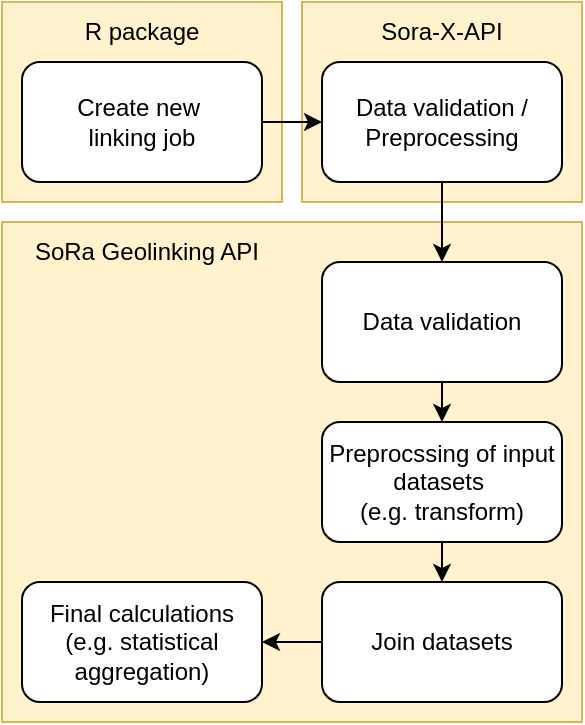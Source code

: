 <mxfile version="26.0.15">
  <diagram name="Seite-1" id="sL4I3fEVuxmReK1qOVHB">
    <mxGraphModel dx="1130" dy="598" grid="1" gridSize="10" guides="1" tooltips="1" connect="1" arrows="1" fold="1" page="1" pageScale="1" pageWidth="827" pageHeight="1169" math="0" shadow="0">
      <root>
        <mxCell id="0" />
        <mxCell id="1" parent="0" />
        <mxCell id="raaWN0WN4g9gXLJK69xP-17" value="" style="rounded=0;whiteSpace=wrap;html=1;fillColor=#fff2cc;strokeColor=#d6b656;" vertex="1" parent="1">
          <mxGeometry x="110" y="230" width="290" height="250" as="geometry" />
        </mxCell>
        <mxCell id="raaWN0WN4g9gXLJK69xP-16" value="" style="rounded=0;whiteSpace=wrap;html=1;fillColor=#fff2cc;strokeColor=#d6b656;" vertex="1" parent="1">
          <mxGeometry x="260" y="120" width="140" height="100" as="geometry" />
        </mxCell>
        <mxCell id="raaWN0WN4g9gXLJK69xP-15" value="" style="rounded=0;whiteSpace=wrap;html=1;fillColor=#fff2cc;strokeColor=#d6b656;" vertex="1" parent="1">
          <mxGeometry x="110" y="120" width="140" height="100" as="geometry" />
        </mxCell>
        <mxCell id="raaWN0WN4g9gXLJK69xP-7" style="edgeStyle=orthogonalEdgeStyle;rounded=0;orthogonalLoop=1;jettySize=auto;html=1;exitX=1;exitY=0.5;exitDx=0;exitDy=0;entryX=0;entryY=0.5;entryDx=0;entryDy=0;" edge="1" parent="1" source="raaWN0WN4g9gXLJK69xP-1" target="raaWN0WN4g9gXLJK69xP-2">
          <mxGeometry relative="1" as="geometry" />
        </mxCell>
        <mxCell id="raaWN0WN4g9gXLJK69xP-1" value="&lt;div&gt;Create new&amp;nbsp;&lt;/div&gt;&lt;div&gt;linking job &lt;br&gt;&lt;/div&gt;" style="rounded=1;whiteSpace=wrap;html=1;" vertex="1" parent="1">
          <mxGeometry x="120" y="150" width="120" height="60" as="geometry" />
        </mxCell>
        <mxCell id="raaWN0WN4g9gXLJK69xP-12" style="edgeStyle=orthogonalEdgeStyle;rounded=0;orthogonalLoop=1;jettySize=auto;html=1;exitX=0.5;exitY=1;exitDx=0;exitDy=0;entryX=0.5;entryY=0;entryDx=0;entryDy=0;" edge="1" parent="1" source="raaWN0WN4g9gXLJK69xP-2" target="raaWN0WN4g9gXLJK69xP-3">
          <mxGeometry relative="1" as="geometry" />
        </mxCell>
        <mxCell id="raaWN0WN4g9gXLJK69xP-2" value="Data validation / Preprocessing" style="rounded=1;whiteSpace=wrap;html=1;" vertex="1" parent="1">
          <mxGeometry x="270" y="150" width="120" height="60" as="geometry" />
        </mxCell>
        <mxCell id="raaWN0WN4g9gXLJK69xP-13" style="edgeStyle=orthogonalEdgeStyle;rounded=0;orthogonalLoop=1;jettySize=auto;html=1;exitX=0.5;exitY=1;exitDx=0;exitDy=0;entryX=0.5;entryY=0;entryDx=0;entryDy=0;" edge="1" parent="1" source="raaWN0WN4g9gXLJK69xP-3" target="raaWN0WN4g9gXLJK69xP-4">
          <mxGeometry relative="1" as="geometry" />
        </mxCell>
        <mxCell id="raaWN0WN4g9gXLJK69xP-3" value="Data validation" style="rounded=1;whiteSpace=wrap;html=1;" vertex="1" parent="1">
          <mxGeometry x="270" y="250" width="120" height="60" as="geometry" />
        </mxCell>
        <mxCell id="raaWN0WN4g9gXLJK69xP-14" style="edgeStyle=orthogonalEdgeStyle;rounded=0;orthogonalLoop=1;jettySize=auto;html=1;exitX=0.5;exitY=1;exitDx=0;exitDy=0;entryX=0.5;entryY=0;entryDx=0;entryDy=0;" edge="1" parent="1" source="raaWN0WN4g9gXLJK69xP-4" target="raaWN0WN4g9gXLJK69xP-5">
          <mxGeometry relative="1" as="geometry" />
        </mxCell>
        <mxCell id="raaWN0WN4g9gXLJK69xP-4" value="&lt;div&gt;Preprocssing of input datasets&amp;nbsp;&lt;/div&gt;&lt;div&gt;(e.g. transform)&lt;/div&gt;" style="rounded=1;whiteSpace=wrap;html=1;" vertex="1" parent="1">
          <mxGeometry x="270" y="330" width="120" height="60" as="geometry" />
        </mxCell>
        <mxCell id="raaWN0WN4g9gXLJK69xP-11" style="edgeStyle=orthogonalEdgeStyle;rounded=0;orthogonalLoop=1;jettySize=auto;html=1;exitX=0;exitY=0.5;exitDx=0;exitDy=0;entryX=1;entryY=0.5;entryDx=0;entryDy=0;" edge="1" parent="1" source="raaWN0WN4g9gXLJK69xP-5" target="raaWN0WN4g9gXLJK69xP-6">
          <mxGeometry relative="1" as="geometry" />
        </mxCell>
        <mxCell id="raaWN0WN4g9gXLJK69xP-5" value="Join datasets" style="rounded=1;whiteSpace=wrap;html=1;" vertex="1" parent="1">
          <mxGeometry x="270" y="410" width="120" height="60" as="geometry" />
        </mxCell>
        <mxCell id="raaWN0WN4g9gXLJK69xP-6" value="Final calculations (e.g. statistical aggregation)" style="rounded=1;whiteSpace=wrap;html=1;" vertex="1" parent="1">
          <mxGeometry x="120" y="410" width="120" height="60" as="geometry" />
        </mxCell>
        <mxCell id="raaWN0WN4g9gXLJK69xP-18" value="R package" style="text;html=1;align=center;verticalAlign=middle;whiteSpace=wrap;rounded=0;" vertex="1" parent="1">
          <mxGeometry x="150" y="120" width="60" height="30" as="geometry" />
        </mxCell>
        <mxCell id="raaWN0WN4g9gXLJK69xP-19" value="Sora-X-API" style="text;html=1;align=center;verticalAlign=middle;whiteSpace=wrap;rounded=0;" vertex="1" parent="1">
          <mxGeometry x="295" y="120" width="70" height="30" as="geometry" />
        </mxCell>
        <mxCell id="raaWN0WN4g9gXLJK69xP-20" value="SoRa Geolinking API" style="text;html=1;align=center;verticalAlign=middle;whiteSpace=wrap;rounded=0;" vertex="1" parent="1">
          <mxGeometry x="120" y="230" width="125" height="30" as="geometry" />
        </mxCell>
      </root>
    </mxGraphModel>
  </diagram>
</mxfile>
